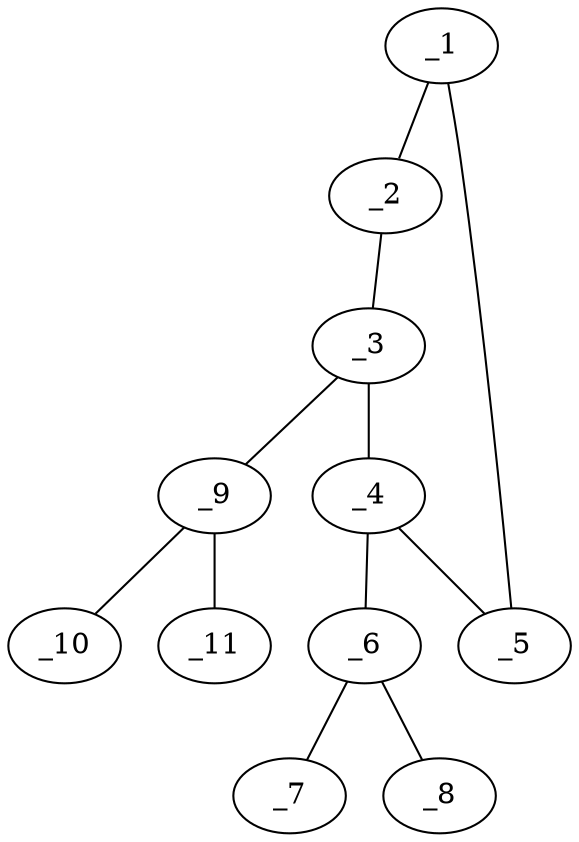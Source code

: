graph molid629037 {
	_1	 [charge=0,
		chem=2,
		symbol="O  ",
		x="5.0032",
		y="-1.5194"];
	_2	 [charge=0,
		chem=1,
		symbol="C  ",
		x="5.3122",
		y="-0.5684"];
	_1 -- _2	 [valence=1];
	_5	 [charge=0,
		chem=1,
		symbol="C  ",
		x="4.0032",
		y="-1.5194"];
	_1 -- _5	 [valence=1];
	_3	 [charge=0,
		chem=1,
		symbol="C  ",
		x="4.5032",
		y="0.0194"];
	_2 -- _3	 [valence=2];
	_4	 [charge=0,
		chem=1,
		symbol="C  ",
		x="3.6942",
		y="-0.5684"];
	_3 -- _4	 [valence=1];
	_9	 [charge=0,
		chem=1,
		symbol="C  ",
		x="4.5032",
		y="1.0194"];
	_3 -- _9	 [valence=1];
	_4 -- _5	 [valence=2];
	_6	 [charge=0,
		chem=1,
		symbol="C  ",
		x="2.7431",
		y="-0.2593"];
	_4 -- _6	 [valence=1];
	_7	 [charge=0,
		chem=2,
		symbol="O  ",
		x=2,
		y="-0.9285"];
	_6 -- _7	 [valence=2];
	_8	 [charge=0,
		chem=2,
		symbol="O  ",
		x="2.5352",
		y="0.7188"];
	_6 -- _8	 [valence=1];
	_10	 [charge=0,
		chem=2,
		symbol="O  ",
		x="5.3693",
		y="1.5194"];
	_9 -- _10	 [valence=2];
	_11	 [charge=0,
		chem=2,
		symbol="O  ",
		x="3.6372",
		y="1.5194"];
	_9 -- _11	 [valence=1];
}
